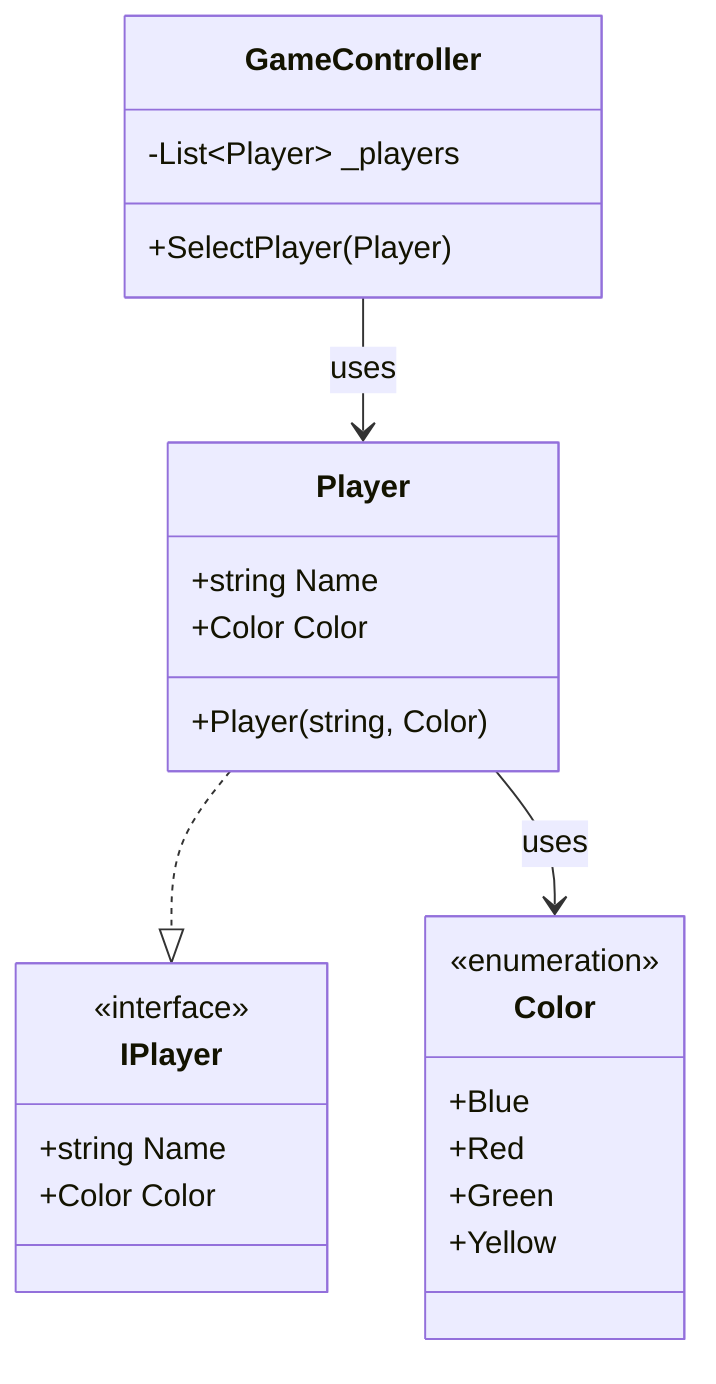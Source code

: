 classDiagram
    
    class GameController {
        -List~Player~ _players
        +SelectPlayer(Player)
    }

    class IPlayer {
        <<interface>>
        +string Name
        +Color Color
    }

    class Player {
        +string Name
        +Color Color
        +Player(string, Color)
    }

    class Color {
        <<enumeration>>
        +Blue
        +Red
        +Green
        +Yellow
    }

    %% PlayerSection
    GameController --> Player : uses
    Player ..|> IPlayer
    Player --> Color : uses